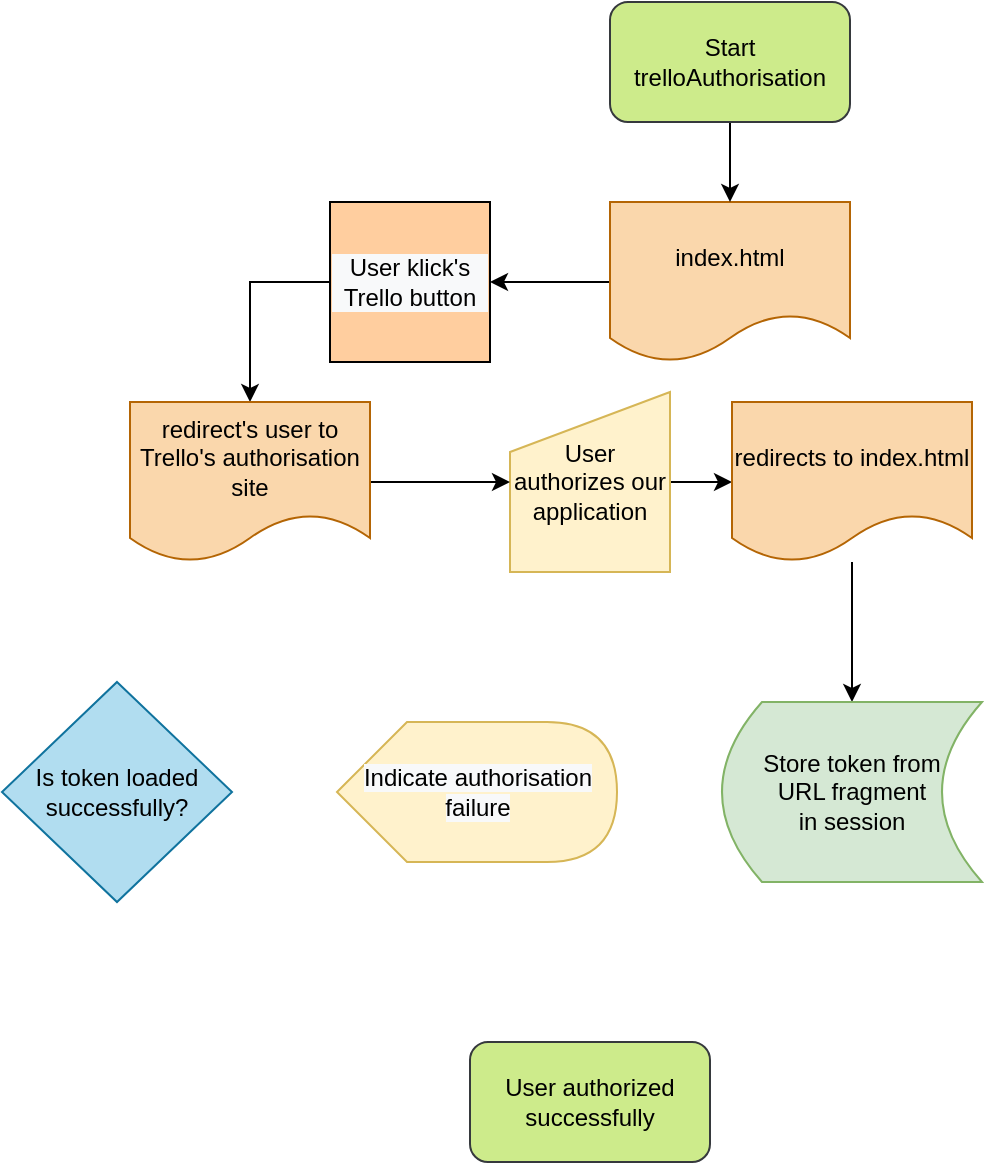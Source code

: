 <mxfile version="17.2.6" type="device"><diagram id="PqRT_oGZQJNv8RTNrmmE" name="Page-1"><mxGraphModel dx="856" dy="1746" grid="1" gridSize="10" guides="1" tooltips="1" connect="1" arrows="1" fold="1" page="1" pageScale="1" pageWidth="827" pageHeight="1169" math="0" shadow="0"><root><mxCell id="0"/><mxCell id="1" parent="0"/><mxCell id="TEXd84MCit-QTstnFEiz-23" value="" style="edgeStyle=orthogonalEdgeStyle;rounded=0;orthogonalLoop=1;jettySize=auto;html=1;fontColor=default;entryX=1;entryY=0.5;entryDx=0;entryDy=0;" edge="1" parent="1" source="TEXd84MCit-QTstnFEiz-1" target="TEXd84MCit-QTstnFEiz-48"><mxGeometry relative="1" as="geometry"><mxPoint x="460" y="90" as="targetPoint"/></mxGeometry></mxCell><mxCell id="TEXd84MCit-QTstnFEiz-1" value="index.html" style="shape=document;whiteSpace=wrap;html=1;boundedLbl=1;fillColor=#fad7ac;strokeColor=#b46504;" vertex="1" parent="1"><mxGeometry x="410" y="60" width="120" height="80" as="geometry"/></mxCell><mxCell id="TEXd84MCit-QTstnFEiz-20" style="edgeStyle=orthogonalEdgeStyle;rounded=0;orthogonalLoop=1;jettySize=auto;html=1;exitX=0;exitY=0.5;exitDx=0;exitDy=0;entryX=0.5;entryY=0;entryDx=0;entryDy=0;fontColor=default;" edge="1" parent="1" source="TEXd84MCit-QTstnFEiz-48" target="TEXd84MCit-QTstnFEiz-19"><mxGeometry relative="1" as="geometry"><mxPoint x="340" y="90" as="sourcePoint"/></mxGeometry></mxCell><mxCell id="TEXd84MCit-QTstnFEiz-46" value="" style="edgeStyle=orthogonalEdgeStyle;rounded=0;orthogonalLoop=1;jettySize=auto;html=1;fontColor=default;" edge="1" parent="1" source="TEXd84MCit-QTstnFEiz-5" target="TEXd84MCit-QTstnFEiz-18"><mxGeometry relative="1" as="geometry"/></mxCell><mxCell id="TEXd84MCit-QTstnFEiz-5" value="&lt;span style=&quot;font-family: helvetica; font-size: 12px; font-style: normal; font-weight: 400; letter-spacing: normal; text-align: center; text-indent: 0px; text-transform: none; word-spacing: 0px; display: inline; float: none;&quot;&gt;User authorizes our application&lt;/span&gt;" style="shape=manualInput;whiteSpace=wrap;html=1;fillColor=#fff2cc;strokeColor=#d6b656;labelBackgroundColor=none;gradientColor=none;" vertex="1" parent="1"><mxGeometry x="360" y="155" width="80" height="90" as="geometry"/></mxCell><mxCell id="TEXd84MCit-QTstnFEiz-53" value="" style="edgeStyle=orthogonalEdgeStyle;rounded=0;orthogonalLoop=1;jettySize=auto;html=1;fontColor=default;" edge="1" parent="1" source="TEXd84MCit-QTstnFEiz-18" target="TEXd84MCit-QTstnFEiz-26"><mxGeometry relative="1" as="geometry"/></mxCell><mxCell id="TEXd84MCit-QTstnFEiz-18" value="redirects to index.html" style="shape=document;whiteSpace=wrap;html=1;boundedLbl=1;fillColor=#fad7ac;strokeColor=#b46504;" vertex="1" parent="1"><mxGeometry x="471" y="160" width="120" height="80" as="geometry"/></mxCell><mxCell id="TEXd84MCit-QTstnFEiz-45" value="" style="edgeStyle=orthogonalEdgeStyle;rounded=0;orthogonalLoop=1;jettySize=auto;html=1;fontColor=default;" edge="1" parent="1" source="TEXd84MCit-QTstnFEiz-19" target="TEXd84MCit-QTstnFEiz-5"><mxGeometry relative="1" as="geometry"/></mxCell><mxCell id="TEXd84MCit-QTstnFEiz-19" value="redirect's user to Trello's authorisation site" style="shape=document;whiteSpace=wrap;html=1;boundedLbl=1;labelBackgroundColor=none;fillColor=#fad7ac;strokeColor=#b46504;" vertex="1" parent="1"><mxGeometry x="170" y="160" width="120" height="80" as="geometry"/></mxCell><mxCell id="TEXd84MCit-QTstnFEiz-26" value="Store token from &lt;br&gt;URL fragment &lt;br&gt;in session" style="shape=dataStorage;whiteSpace=wrap;html=1;fixedSize=1;labelBackgroundColor=none;fillColor=#d5e8d4;strokeColor=#82b366;gradientColor=none;" vertex="1" parent="1"><mxGeometry x="466" y="310" width="130" height="90" as="geometry"/></mxCell><mxCell id="TEXd84MCit-QTstnFEiz-28" value="Is token loaded successfully?" style="rhombus;whiteSpace=wrap;html=1;labelBackgroundColor=none;fillColor=#b1ddf0;strokeColor=#10739e;" vertex="1" parent="1"><mxGeometry x="106" y="300" width="115" height="110" as="geometry"/></mxCell><mxCell id="TEXd84MCit-QTstnFEiz-30" value="User authorized successfully" style="rounded=1;whiteSpace=wrap;html=1;fillColor=#cdeb8b;strokeColor=#36393d;" vertex="1" parent="1"><mxGeometry x="340" y="480" width="120" height="60" as="geometry"/></mxCell><mxCell id="TEXd84MCit-QTstnFEiz-37" value="&lt;span style=&quot;color: rgb(0 , 0 , 0) ; font-family: &amp;#34;helvetica&amp;#34; ; font-size: 12px ; font-style: normal ; font-weight: 400 ; letter-spacing: normal ; text-align: center ; text-indent: 0px ; text-transform: none ; word-spacing: 0px ; display: inline ; float: none ; background-color: rgb(248 , 249 , 250)&quot;&gt;Indicate authorisation failure&lt;/span&gt;" style="shape=display;whiteSpace=wrap;html=1;labelBackgroundColor=none;fillColor=#fff2cc;strokeColor=#d6b656;" vertex="1" parent="1"><mxGeometry x="273.5" y="320" width="140" height="70" as="geometry"/></mxCell><mxCell id="TEXd84MCit-QTstnFEiz-39" value="" style="edgeStyle=orthogonalEdgeStyle;rounded=0;orthogonalLoop=1;jettySize=auto;html=1;fontColor=default;" edge="1" parent="1" source="TEXd84MCit-QTstnFEiz-38" target="TEXd84MCit-QTstnFEiz-1"><mxGeometry relative="1" as="geometry"/></mxCell><mxCell id="TEXd84MCit-QTstnFEiz-38" value="Start trelloAuthorisation" style="rounded=1;whiteSpace=wrap;html=1;fillColor=#cdeb8b;strokeColor=#36393d;" vertex="1" parent="1"><mxGeometry x="410" y="-40" width="120" height="60" as="geometry"/></mxCell><mxCell id="TEXd84MCit-QTstnFEiz-48" value="&lt;span&gt;User klick's Trello button&lt;/span&gt;" style="whiteSpace=wrap;html=1;aspect=fixed;labelBackgroundColor=#F8F9FA;fontColor=default;fillColor=#FFCE9F;gradientColor=none;" vertex="1" parent="1"><mxGeometry x="270" y="60" width="80" height="80" as="geometry"/></mxCell></root></mxGraphModel></diagram></mxfile>